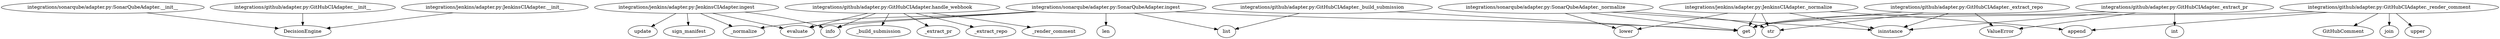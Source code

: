 digraph callgraph {
  "integrations/sonarqube/adapter.py:SonarQubeAdapter.__init__" -> "DecisionEngine";
  "integrations/sonarqube/adapter.py:SonarQubeAdapter.ingest" -> "_normalize";
  "integrations/sonarqube/adapter.py:SonarQubeAdapter.ingest" -> "evaluate";
  "integrations/sonarqube/adapter.py:SonarQubeAdapter.ingest" -> "get";
  "integrations/sonarqube/adapter.py:SonarQubeAdapter.ingest" -> "info";
  "integrations/sonarqube/adapter.py:SonarQubeAdapter.ingest" -> "len";
  "integrations/sonarqube/adapter.py:SonarQubeAdapter.ingest" -> "list";
  "integrations/sonarqube/adapter.py:SonarQubeAdapter._normalize" -> "get";
  "integrations/sonarqube/adapter.py:SonarQubeAdapter._normalize" -> "isinstance";
  "integrations/sonarqube/adapter.py:SonarQubeAdapter._normalize" -> "lower";
  "integrations/sonarqube/adapter.py:SonarQubeAdapter._normalize" -> "str";
  "integrations/github/adapter.py:GitHubCIAdapter.__init__" -> "DecisionEngine";
  "integrations/github/adapter.py:GitHubCIAdapter.handle_webhook" -> "_build_submission";
  "integrations/github/adapter.py:GitHubCIAdapter.handle_webhook" -> "_extract_pr";
  "integrations/github/adapter.py:GitHubCIAdapter.handle_webhook" -> "_extract_repo";
  "integrations/github/adapter.py:GitHubCIAdapter.handle_webhook" -> "_render_comment";
  "integrations/github/adapter.py:GitHubCIAdapter.handle_webhook" -> "evaluate";
  "integrations/github/adapter.py:GitHubCIAdapter.handle_webhook" -> "info";
  "integrations/github/adapter.py:GitHubCIAdapter._extract_repo" -> "ValueError";
  "integrations/github/adapter.py:GitHubCIAdapter._extract_repo" -> "get";
  "integrations/github/adapter.py:GitHubCIAdapter._extract_repo" -> "isinstance";
  "integrations/github/adapter.py:GitHubCIAdapter._extract_repo" -> "str";
  "integrations/github/adapter.py:GitHubCIAdapter._extract_pr" -> "ValueError";
  "integrations/github/adapter.py:GitHubCIAdapter._extract_pr" -> "get";
  "integrations/github/adapter.py:GitHubCIAdapter._extract_pr" -> "int";
  "integrations/github/adapter.py:GitHubCIAdapter._extract_pr" -> "isinstance";
  "integrations/github/adapter.py:GitHubCIAdapter._build_submission" -> "get";
  "integrations/github/adapter.py:GitHubCIAdapter._build_submission" -> "list";
  "integrations/github/adapter.py:GitHubCIAdapter._render_comment" -> "GitHubComment";
  "integrations/github/adapter.py:GitHubCIAdapter._render_comment" -> "append";
  "integrations/github/adapter.py:GitHubCIAdapter._render_comment" -> "get";
  "integrations/github/adapter.py:GitHubCIAdapter._render_comment" -> "join";
  "integrations/github/adapter.py:GitHubCIAdapter._render_comment" -> "upper";
  "integrations/jenkins/adapter.py:JenkinsCIAdapter.__init__" -> "DecisionEngine";
  "integrations/jenkins/adapter.py:JenkinsCIAdapter.ingest" -> "_normalize";
  "integrations/jenkins/adapter.py:JenkinsCIAdapter.ingest" -> "evaluate";
  "integrations/jenkins/adapter.py:JenkinsCIAdapter.ingest" -> "info";
  "integrations/jenkins/adapter.py:JenkinsCIAdapter.ingest" -> "sign_manifest";
  "integrations/jenkins/adapter.py:JenkinsCIAdapter.ingest" -> "update";
  "integrations/jenkins/adapter.py:JenkinsCIAdapter._normalize" -> "append";
  "integrations/jenkins/adapter.py:JenkinsCIAdapter._normalize" -> "get";
  "integrations/jenkins/adapter.py:JenkinsCIAdapter._normalize" -> "isinstance";
  "integrations/jenkins/adapter.py:JenkinsCIAdapter._normalize" -> "lower";
  "integrations/jenkins/adapter.py:JenkinsCIAdapter._normalize" -> "str";
}
